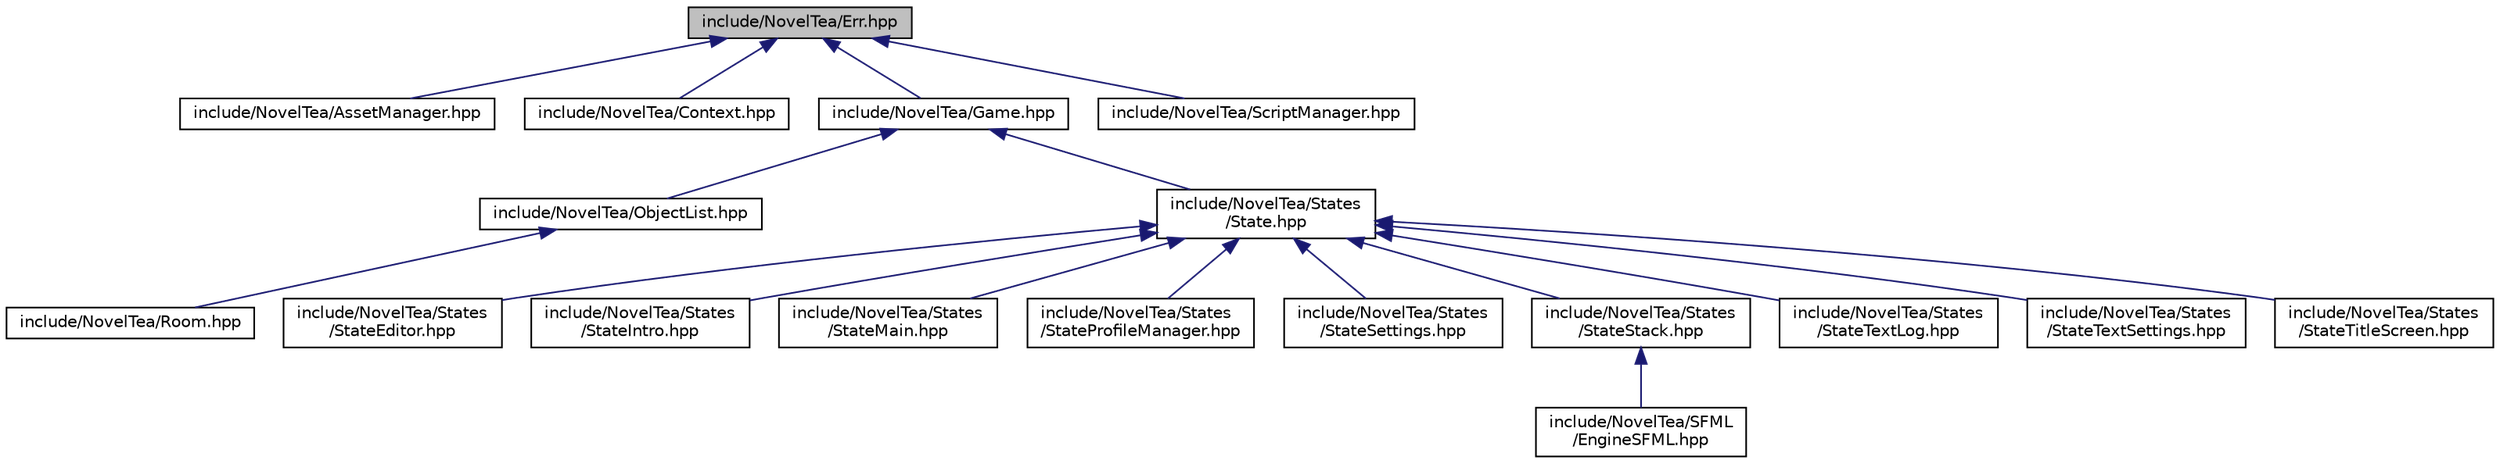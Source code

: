 digraph "include/NovelTea/Err.hpp"
{
 // LATEX_PDF_SIZE
  bgcolor="transparent";
  edge [fontname="Helvetica",fontsize="10",labelfontname="Helvetica",labelfontsize="10"];
  node [fontname="Helvetica",fontsize="10",shape=record];
  Node1 [label="include/NovelTea/Err.hpp",height=0.2,width=0.4,color="black", fillcolor="grey75", style="filled", fontcolor="black",tooltip=" "];
  Node1 -> Node2 [dir="back",color="midnightblue",fontsize="10",style="solid",fontname="Helvetica"];
  Node2 [label="include/NovelTea/AssetManager.hpp",height=0.2,width=0.4,color="black",URL="$_asset_manager_8hpp.htm",tooltip=" "];
  Node1 -> Node3 [dir="back",color="midnightblue",fontsize="10",style="solid",fontname="Helvetica"];
  Node3 [label="include/NovelTea/Context.hpp",height=0.2,width=0.4,color="black",URL="$_context_8hpp.htm",tooltip=" "];
  Node1 -> Node4 [dir="back",color="midnightblue",fontsize="10",style="solid",fontname="Helvetica"];
  Node4 [label="include/NovelTea/Game.hpp",height=0.2,width=0.4,color="black",URL="$_game_8hpp.htm",tooltip=" "];
  Node4 -> Node5 [dir="back",color="midnightblue",fontsize="10",style="solid",fontname="Helvetica"];
  Node5 [label="include/NovelTea/ObjectList.hpp",height=0.2,width=0.4,color="black",URL="$_object_list_8hpp.htm",tooltip=" "];
  Node5 -> Node6 [dir="back",color="midnightblue",fontsize="10",style="solid",fontname="Helvetica"];
  Node6 [label="include/NovelTea/Room.hpp",height=0.2,width=0.4,color="black",URL="$_room_8hpp.htm",tooltip=" "];
  Node4 -> Node7 [dir="back",color="midnightblue",fontsize="10",style="solid",fontname="Helvetica"];
  Node7 [label="include/NovelTea/States\l/State.hpp",height=0.2,width=0.4,color="black",URL="$_state_8hpp.htm",tooltip=" "];
  Node7 -> Node8 [dir="back",color="midnightblue",fontsize="10",style="solid",fontname="Helvetica"];
  Node8 [label="include/NovelTea/States\l/StateEditor.hpp",height=0.2,width=0.4,color="black",URL="$_state_editor_8hpp.htm",tooltip=" "];
  Node7 -> Node9 [dir="back",color="midnightblue",fontsize="10",style="solid",fontname="Helvetica"];
  Node9 [label="include/NovelTea/States\l/StateIntro.hpp",height=0.2,width=0.4,color="black",URL="$_state_intro_8hpp.htm",tooltip=" "];
  Node7 -> Node10 [dir="back",color="midnightblue",fontsize="10",style="solid",fontname="Helvetica"];
  Node10 [label="include/NovelTea/States\l/StateMain.hpp",height=0.2,width=0.4,color="black",URL="$_state_main_8hpp.htm",tooltip=" "];
  Node7 -> Node11 [dir="back",color="midnightblue",fontsize="10",style="solid",fontname="Helvetica"];
  Node11 [label="include/NovelTea/States\l/StateProfileManager.hpp",height=0.2,width=0.4,color="black",URL="$_state_profile_manager_8hpp.htm",tooltip=" "];
  Node7 -> Node12 [dir="back",color="midnightblue",fontsize="10",style="solid",fontname="Helvetica"];
  Node12 [label="include/NovelTea/States\l/StateSettings.hpp",height=0.2,width=0.4,color="black",URL="$_state_settings_8hpp.htm",tooltip=" "];
  Node7 -> Node13 [dir="back",color="midnightblue",fontsize="10",style="solid",fontname="Helvetica"];
  Node13 [label="include/NovelTea/States\l/StateStack.hpp",height=0.2,width=0.4,color="black",URL="$_state_stack_8hpp.htm",tooltip=" "];
  Node13 -> Node14 [dir="back",color="midnightblue",fontsize="10",style="solid",fontname="Helvetica"];
  Node14 [label="include/NovelTea/SFML\l/EngineSFML.hpp",height=0.2,width=0.4,color="black",URL="$_engine_s_f_m_l_8hpp.htm",tooltip=" "];
  Node7 -> Node15 [dir="back",color="midnightblue",fontsize="10",style="solid",fontname="Helvetica"];
  Node15 [label="include/NovelTea/States\l/StateTextLog.hpp",height=0.2,width=0.4,color="black",URL="$_state_text_log_8hpp.htm",tooltip=" "];
  Node7 -> Node16 [dir="back",color="midnightblue",fontsize="10",style="solid",fontname="Helvetica"];
  Node16 [label="include/NovelTea/States\l/StateTextSettings.hpp",height=0.2,width=0.4,color="black",URL="$_state_text_settings_8hpp.htm",tooltip=" "];
  Node7 -> Node17 [dir="back",color="midnightblue",fontsize="10",style="solid",fontname="Helvetica"];
  Node17 [label="include/NovelTea/States\l/StateTitleScreen.hpp",height=0.2,width=0.4,color="black",URL="$_state_title_screen_8hpp.htm",tooltip=" "];
  Node1 -> Node18 [dir="back",color="midnightblue",fontsize="10",style="solid",fontname="Helvetica"];
  Node18 [label="include/NovelTea/ScriptManager.hpp",height=0.2,width=0.4,color="black",URL="$_script_manager_8hpp.htm",tooltip=" "];
}

